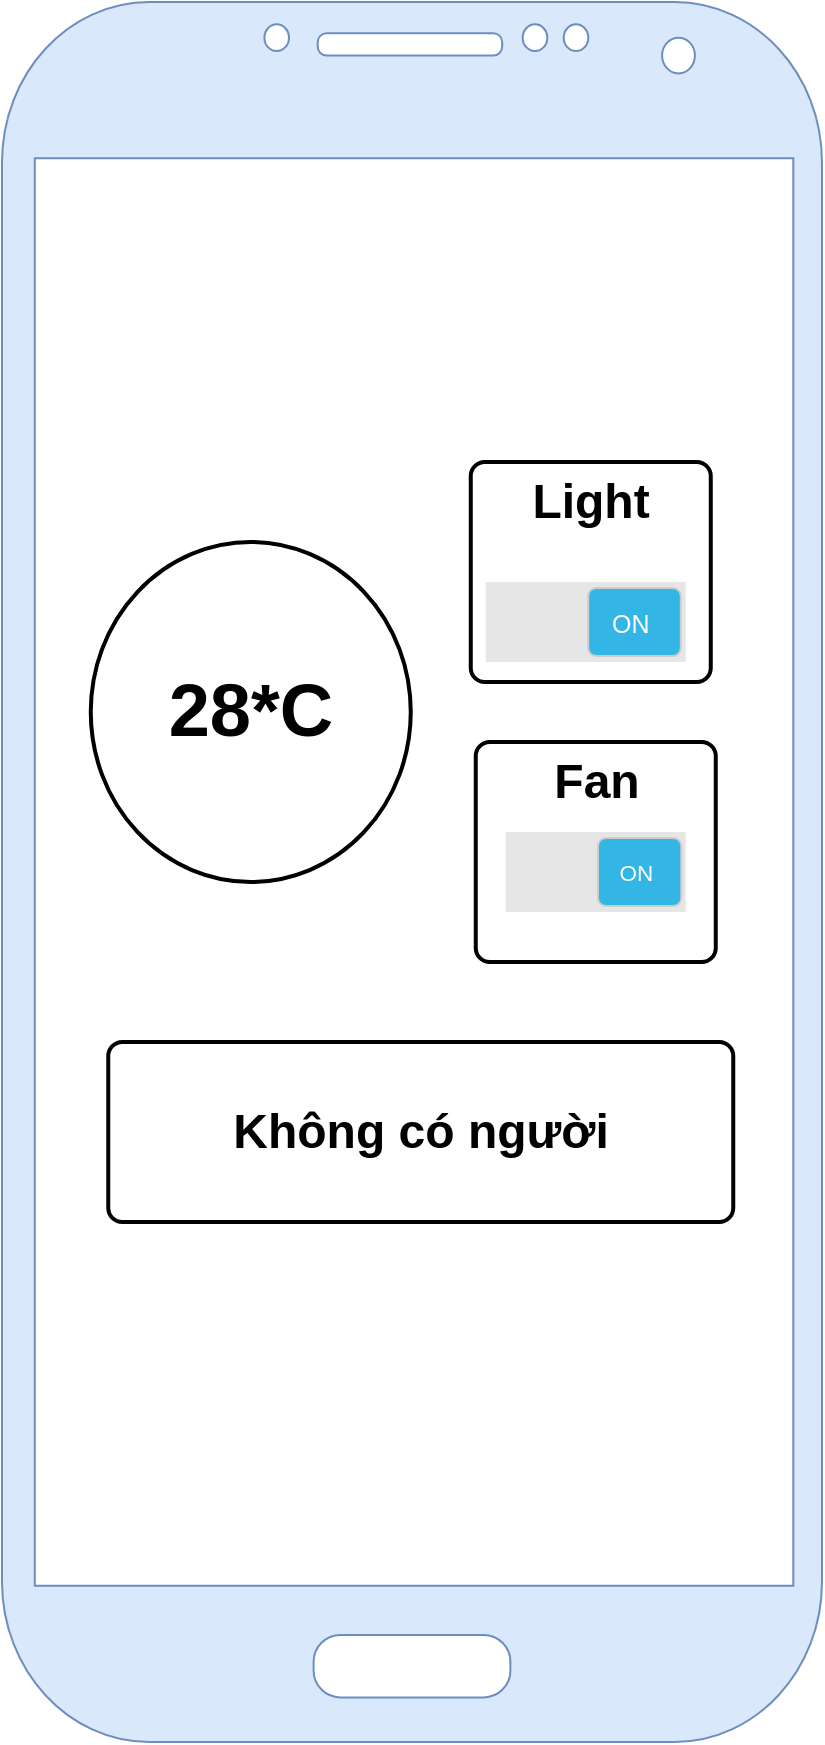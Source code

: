 <mxfile version="21.1.5" type="github">
  <diagram name="Page-1" id="_nHceGPDVJT58wYYPu5a">
    <mxGraphModel dx="1750" dy="955" grid="1" gridSize="10" guides="1" tooltips="1" connect="1" arrows="1" fold="1" page="1" pageScale="1" pageWidth="850" pageHeight="1100" math="0" shadow="0">
      <root>
        <mxCell id="0" />
        <mxCell id="1" parent="0" />
        <mxCell id="__Kq8EoAcoEPigziXRC--2" value="" style="verticalLabelPosition=bottom;verticalAlign=top;html=1;shadow=0;dashed=0;strokeWidth=1;shape=mxgraph.android.phone2;strokeColor=#6c8ebf;fillColor=#dae8fc;" vertex="1" parent="1">
          <mxGeometry x="250" y="100" width="410" height="870" as="geometry" />
        </mxCell>
        <mxCell id="__Kq8EoAcoEPigziXRC--9" value="" style="rounded=1;whiteSpace=wrap;html=1;absoluteArcSize=1;arcSize=14;strokeWidth=2;" vertex="1" parent="1">
          <mxGeometry x="484.38" y="330" width="120" height="110" as="geometry" />
        </mxCell>
        <mxCell id="__Kq8EoAcoEPigziXRC--3" value="" style="verticalLabelPosition=bottom;verticalAlign=top;html=1;shadow=0;dashed=0;strokeWidth=1;shape=mxgraph.android.switch_on;fillColor=#E6E6E6;sketch=0;" vertex="1" parent="1">
          <mxGeometry x="491.88" y="390" width="100" height="40" as="geometry" />
        </mxCell>
        <mxCell id="__Kq8EoAcoEPigziXRC--10" value="Light" style="text;strokeColor=none;fillColor=none;html=1;fontSize=24;fontStyle=1;verticalAlign=middle;align=center;" vertex="1" parent="1">
          <mxGeometry x="484.38" y="330" width="120" height="40" as="geometry" />
        </mxCell>
        <mxCell id="__Kq8EoAcoEPigziXRC--11" value="" style="rounded=1;whiteSpace=wrap;html=1;absoluteArcSize=1;arcSize=14;strokeWidth=2;" vertex="1" parent="1">
          <mxGeometry x="486.88" y="470" width="120" height="110" as="geometry" />
        </mxCell>
        <mxCell id="__Kq8EoAcoEPigziXRC--12" value="" style="verticalLabelPosition=bottom;verticalAlign=top;html=1;shadow=0;dashed=0;strokeWidth=1;shape=mxgraph.android.switch_on;fillColor=#E6E6E6;sketch=0;" vertex="1" parent="1">
          <mxGeometry x="501.88" y="515" width="90" height="40" as="geometry" />
        </mxCell>
        <mxCell id="__Kq8EoAcoEPigziXRC--13" value="Fan" style="text;strokeColor=none;fillColor=none;html=1;fontSize=24;fontStyle=1;verticalAlign=middle;align=center;" vertex="1" parent="1">
          <mxGeometry x="486.88" y="470" width="120" height="40" as="geometry" />
        </mxCell>
        <mxCell id="__Kq8EoAcoEPigziXRC--15" value="" style="strokeWidth=2;html=1;shape=mxgraph.flowchart.start_2;whiteSpace=wrap;" vertex="1" parent="1">
          <mxGeometry x="294.38" y="370" width="160" height="170" as="geometry" />
        </mxCell>
        <mxCell id="__Kq8EoAcoEPigziXRC--16" value="" style="rounded=1;whiteSpace=wrap;html=1;absoluteArcSize=1;arcSize=14;strokeWidth=2;" vertex="1" parent="1">
          <mxGeometry x="303.13" y="620" width="312.5" height="90" as="geometry" />
        </mxCell>
        <mxCell id="__Kq8EoAcoEPigziXRC--19" value="&lt;font style=&quot;font-size: 37px;&quot;&gt;28*C&lt;/font&gt;" style="text;strokeColor=none;fillColor=none;html=1;fontSize=24;fontStyle=1;verticalAlign=middle;align=center;" vertex="1" parent="1">
          <mxGeometry x="324.38" y="411.25" width="100" height="87.5" as="geometry" />
        </mxCell>
        <mxCell id="__Kq8EoAcoEPigziXRC--20" value="Không có người" style="text;strokeColor=none;fillColor=none;html=1;fontSize=24;fontStyle=1;verticalAlign=middle;align=center;" vertex="1" parent="1">
          <mxGeometry x="314.38" y="630" width="290" height="70" as="geometry" />
        </mxCell>
      </root>
    </mxGraphModel>
  </diagram>
</mxfile>
